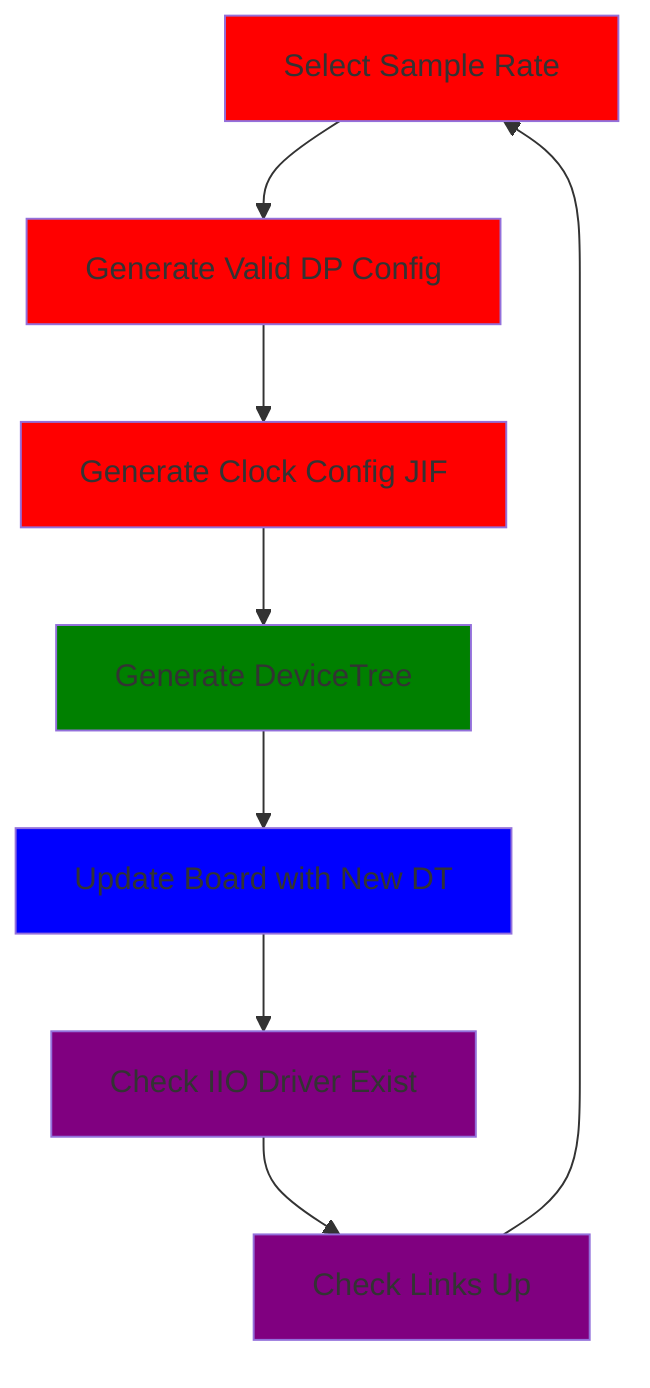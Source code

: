 flowchart TD

	A[Select Sample Rate] --> B[Generate Valid DP Config];
	B --> C[Generate Clock Config JIF]
	C --> D[Generate DeviceTree]
	D --> E[Update Board with New DT]
	E --> F[Check IIO Driver Exist]
	F --> G[Check Links Up]
	G --> A

	style A fill:red
	style B fill:red
	style C fill:red
	style D fill:green
	style E fill:blue
	style F fill:purple
	style G fill:purple